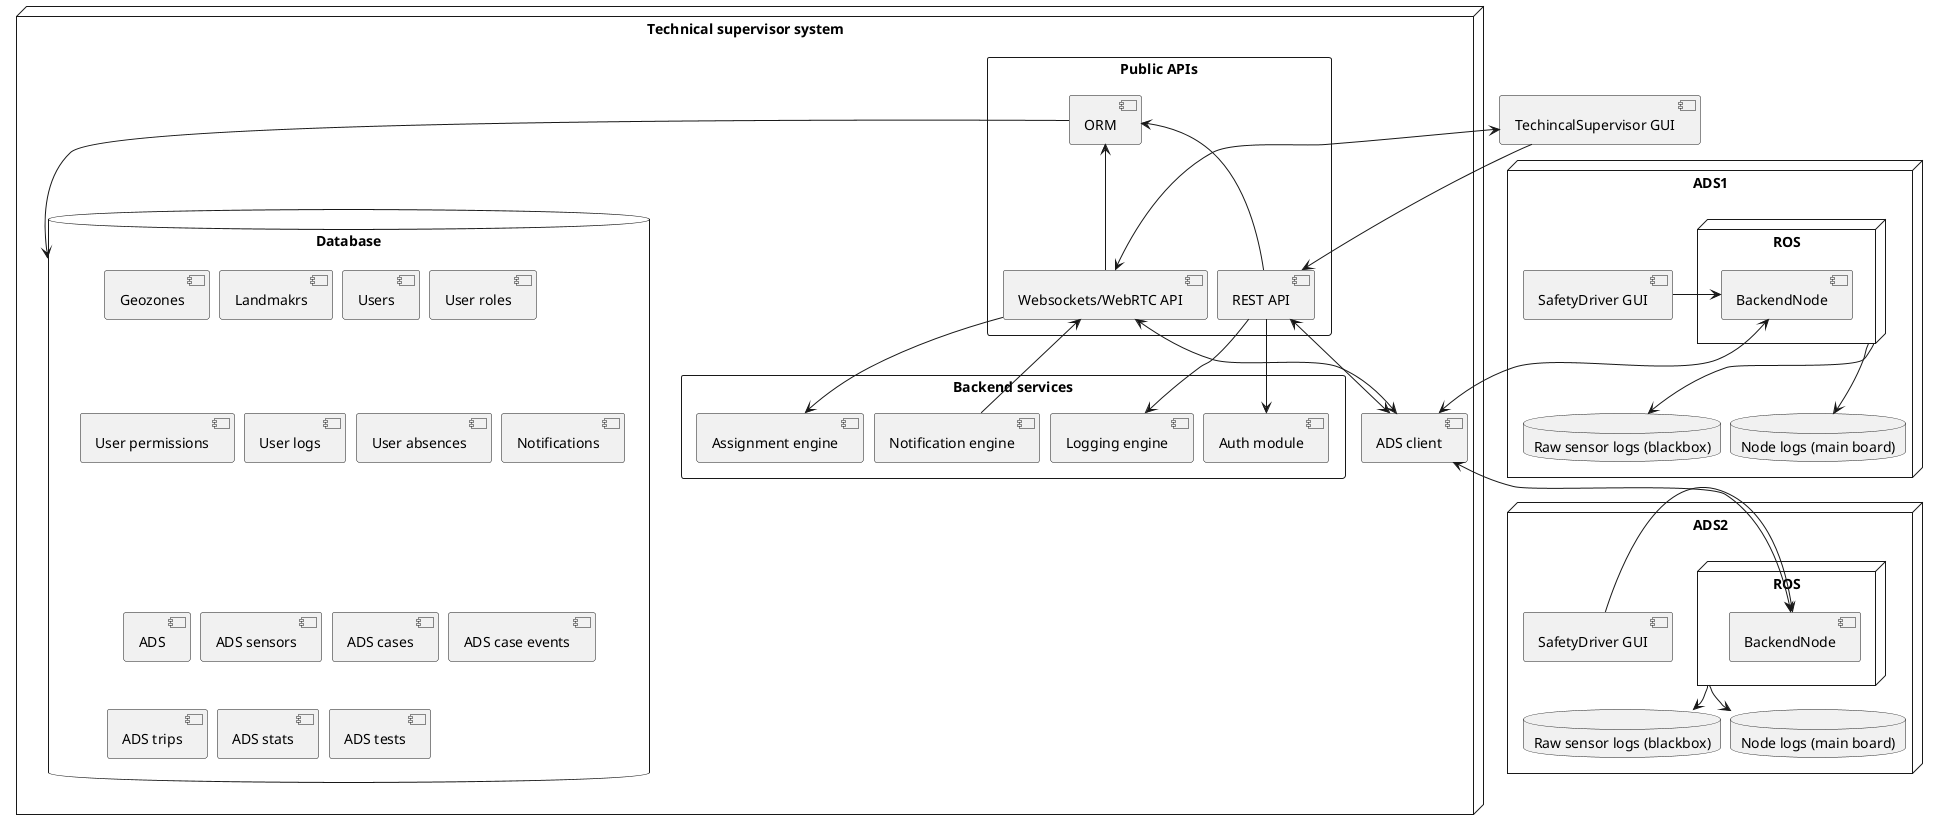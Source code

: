 @startuml
skinparam nodesep 10
skinparam ranksep 5

scale 1.0

component "TechincalSupervisor GUI" as gui

node "Technical supervisor system" as ts {
    rectangle "Public APIs" {
            component "REST API" as rest_api
            component "Websockets/WebRTC API" as ws_api
            component "ORM" as orm
        }

    rectangle "Backend services" as backend {
        component "Auth module" as auth
        component "Assignment engine" as assignment_engine
        component "Notification engine" as notification_engine
        component "Logging engine" as log_engine
    }

    component "ADS client" as ads_client

    database "Database" as db {
        component "Geozones"
        component "Landmakrs"
        component "Users"
        component "User roles"
        component "User permissions"
        component "User logs"
        component "User absences"
        component "Notifications"
        component "ADS"
        component "ADS sensors"
        component "ADS cases"
        component "ADS case events"
        component "ADS trips"
        component "ADS stats"
        component "ADS tests"
    }
}


node "ADS1" as ads_node { 
    node "ROS" as ads1 {
        component "BackendNode" as ads_backend_node
    }
    database "Raw sensor logs (blackbox)" as raw_logs_ads1
    database "Node logs (main board)" as logs_ads1
    component "SafetyDriver GUI" as safety_driver_gui1
}

node "ADS2" as ads_node2 { 
    node "ROS" as ads2 {
        component "BackendNode" as ads2_backend_node
    }
    database "Raw sensor logs (blackbox)" as raw_logs_ads2
    database "Node logs (main board)" as logs_ads2
    component "SafetyDriver GUI" as safety_driver_gui2
}

ads1 -down-> raw_logs_ads1
ads1 -down-> logs_ads1
ads2 -down-> raw_logs_ads2
ads2 -down-> logs_ads2
gui -down-> rest_api
gui <-down-> ws_api
rest_api --> auth
rest_api --> log_engine
rest_api -u-> orm
ws_api -u-> orm
orm -d-> db
ws_api -d-> assignment_engine
notification_engine -r-> ws_api
ws_api <-d-> ads_client
rest_api <-d-> ads_client

ads_backend_node <-d-> ads_client
ads2_backend_node <-u-> ads_client
safety_driver_gui2 -l-> ads2_backend_node
safety_driver_gui1 -> ads_backend_node
@enduml